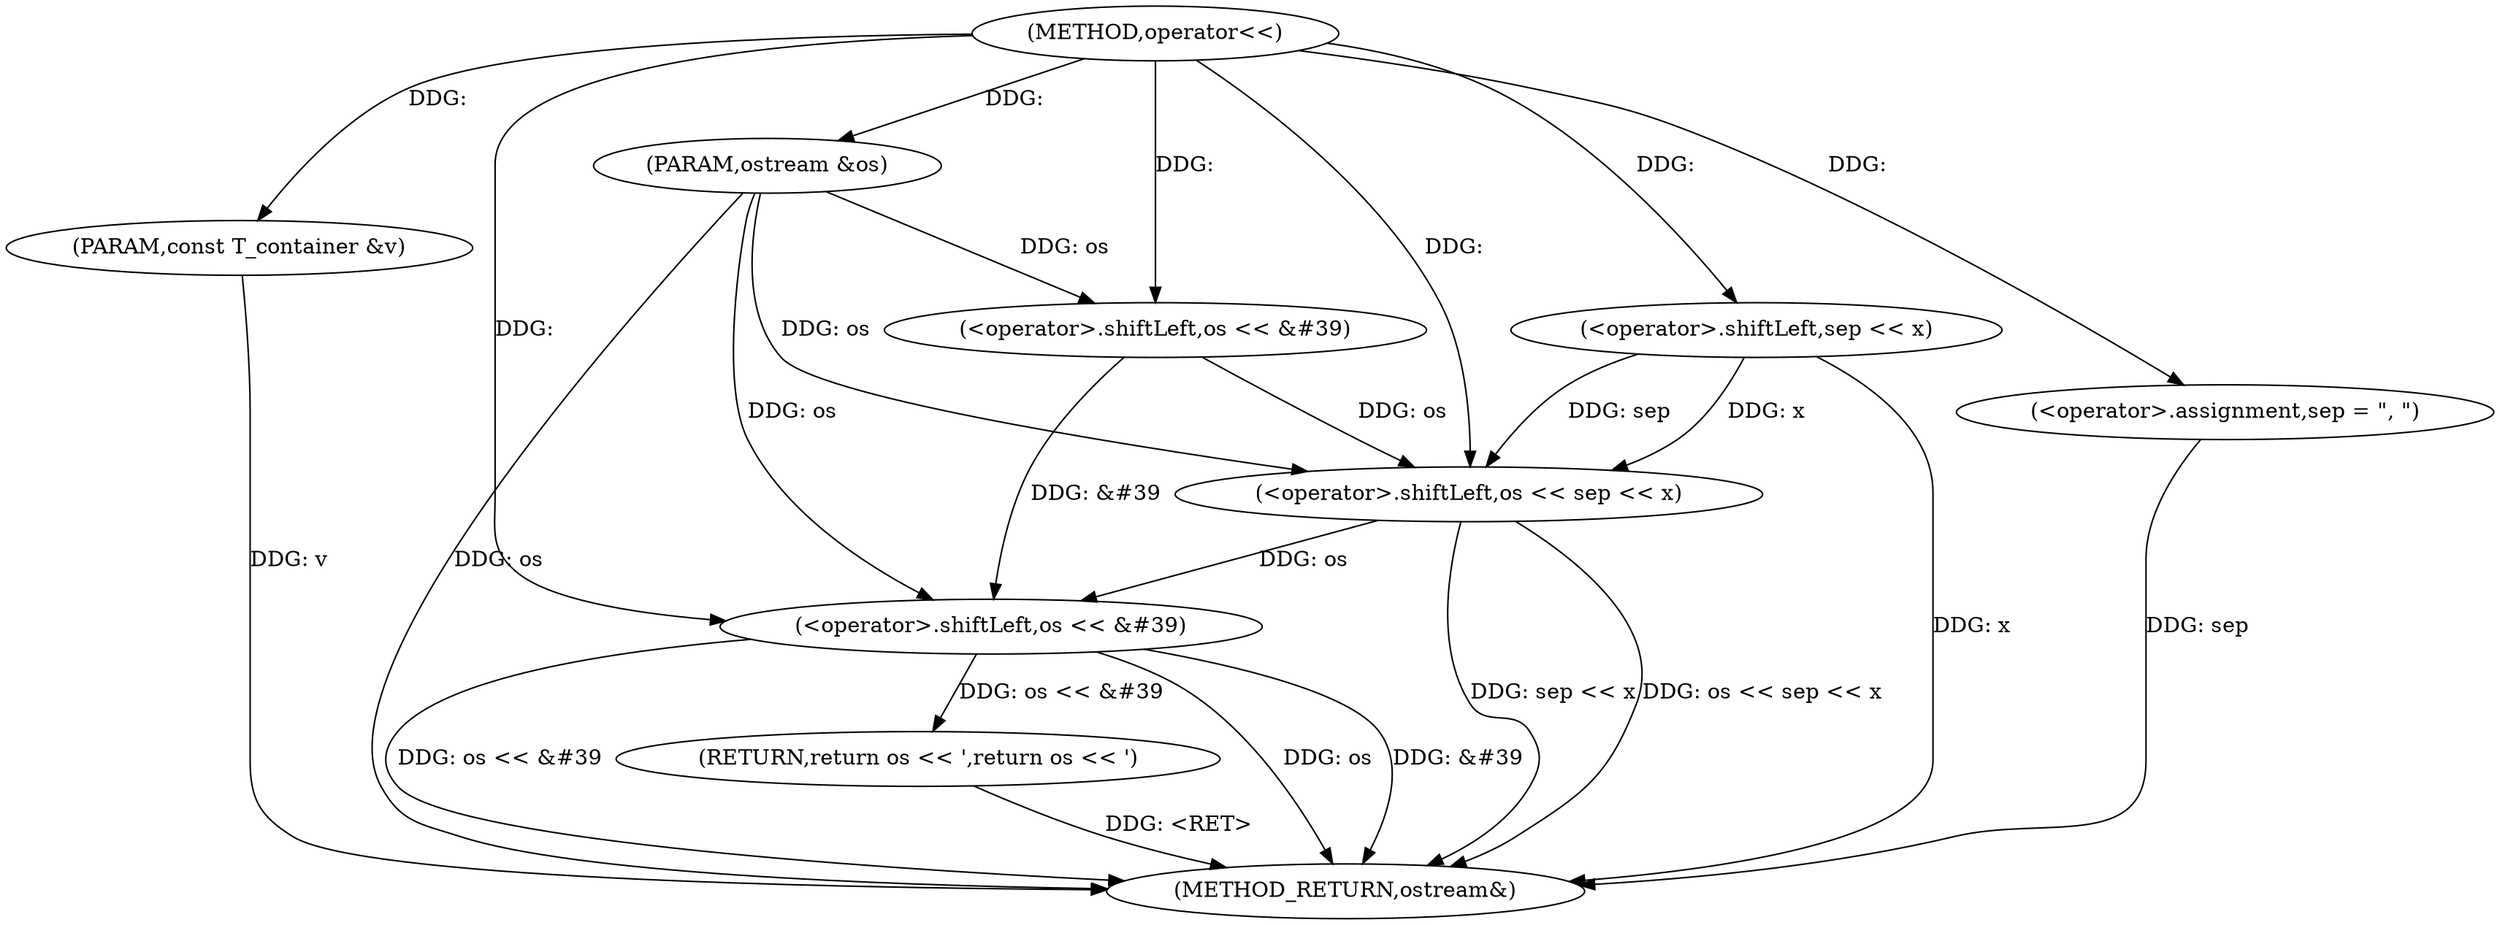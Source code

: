 digraph "operator<<" {  
"1000150" [label = "(METHOD,operator<<)" ]
"1000179" [label = "(METHOD_RETURN,ostream&)" ]
"1000151" [label = "(PARAM,ostream &os)" ]
"1000152" [label = "(PARAM,const T_container &v)" ]
"1000154" [label = "(<operator>.shiftLeft,os << &#39)" ]
"1000172" [label = "(RETURN,return os << &#39;,return os << &#39;)" ]
"1000164" [label = "(<operator>.shiftLeft,os << sep << x)" ]
"1000169" [label = "(<operator>.assignment,sep = \", \")" ]
"1000173" [label = "(<operator>.shiftLeft,os << &#39)" ]
"1000166" [label = "(<operator>.shiftLeft,sep << x)" ]
  "1000172" -> "1000179"  [ label = "DDG: <RET>"] 
  "1000151" -> "1000179"  [ label = "DDG: os"] 
  "1000152" -> "1000179"  [ label = "DDG: v"] 
  "1000164" -> "1000179"  [ label = "DDG: sep << x"] 
  "1000164" -> "1000179"  [ label = "DDG: os << sep << x"] 
  "1000169" -> "1000179"  [ label = "DDG: sep"] 
  "1000173" -> "1000179"  [ label = "DDG: os"] 
  "1000173" -> "1000179"  [ label = "DDG: &#39"] 
  "1000173" -> "1000179"  [ label = "DDG: os << &#39"] 
  "1000166" -> "1000179"  [ label = "DDG: x"] 
  "1000150" -> "1000151"  [ label = "DDG: "] 
  "1000150" -> "1000152"  [ label = "DDG: "] 
  "1000151" -> "1000154"  [ label = "DDG: os"] 
  "1000150" -> "1000154"  [ label = "DDG: "] 
  "1000173" -> "1000172"  [ label = "DDG: os << &#39"] 
  "1000150" -> "1000169"  [ label = "DDG: "] 
  "1000154" -> "1000164"  [ label = "DDG: os"] 
  "1000151" -> "1000164"  [ label = "DDG: os"] 
  "1000150" -> "1000164"  [ label = "DDG: "] 
  "1000166" -> "1000164"  [ label = "DDG: x"] 
  "1000166" -> "1000164"  [ label = "DDG: sep"] 
  "1000164" -> "1000173"  [ label = "DDG: os"] 
  "1000151" -> "1000173"  [ label = "DDG: os"] 
  "1000150" -> "1000173"  [ label = "DDG: "] 
  "1000154" -> "1000173"  [ label = "DDG: &#39"] 
  "1000150" -> "1000166"  [ label = "DDG: "] 
}
